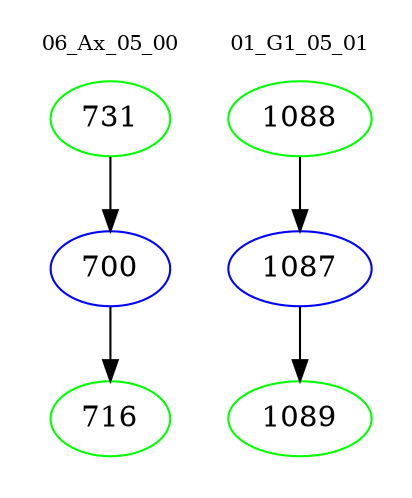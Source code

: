 digraph{
subgraph cluster_0 {
color = white
label = "06_Ax_05_00";
fontsize=10;
T0_731 [label="731", color="green"]
T0_731 -> T0_700 [color="black"]
T0_700 [label="700", color="blue"]
T0_700 -> T0_716 [color="black"]
T0_716 [label="716", color="green"]
}
subgraph cluster_1 {
color = white
label = "01_G1_05_01";
fontsize=10;
T1_1088 [label="1088", color="green"]
T1_1088 -> T1_1087 [color="black"]
T1_1087 [label="1087", color="blue"]
T1_1087 -> T1_1089 [color="black"]
T1_1089 [label="1089", color="green"]
}
}

